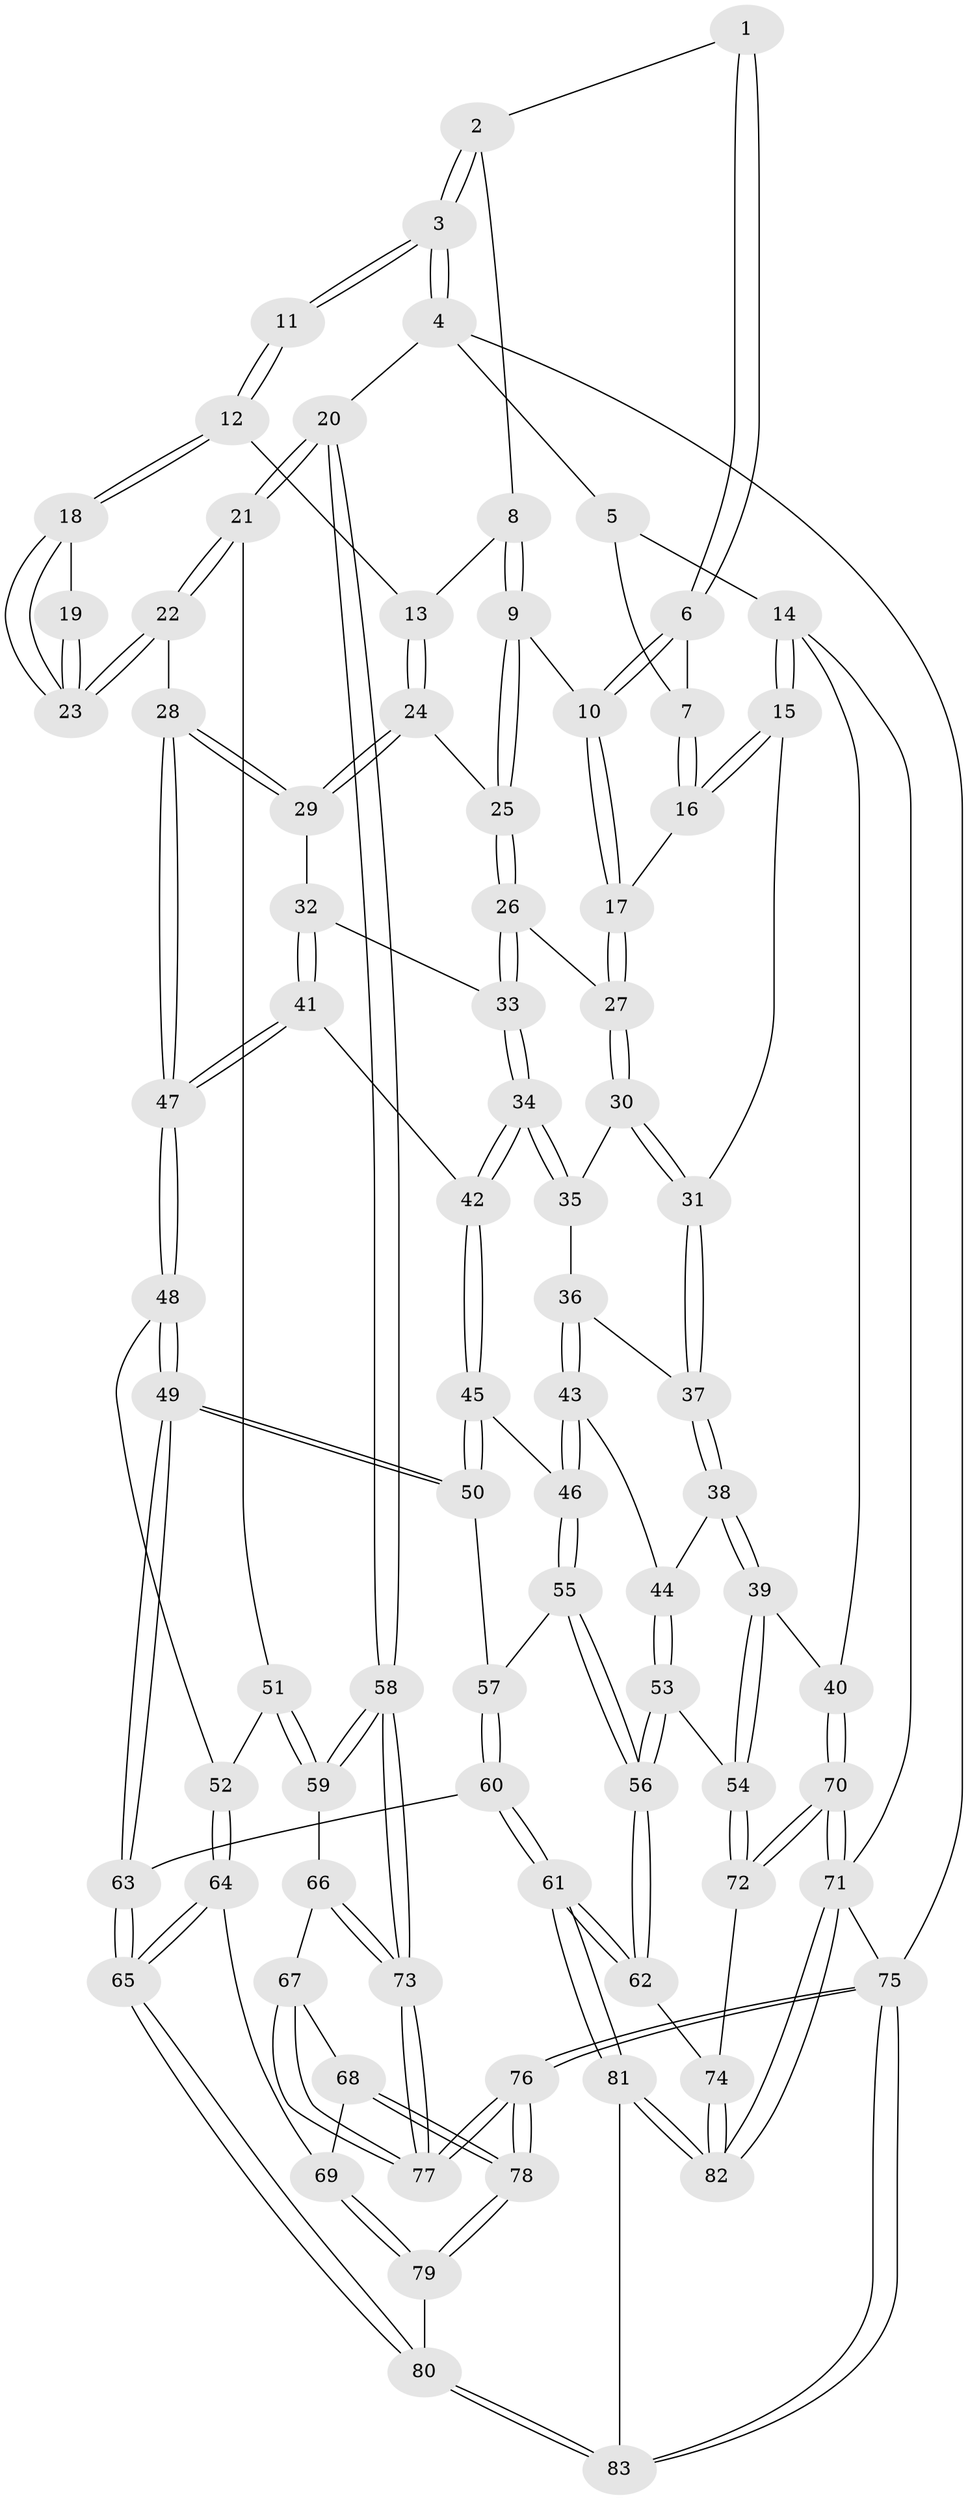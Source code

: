 // Generated by graph-tools (version 1.1) at 2025/16/03/09/25 04:16:47]
// undirected, 83 vertices, 204 edges
graph export_dot {
graph [start="1"]
  node [color=gray90,style=filled];
  1 [pos="+0.2531946774137854+0"];
  2 [pos="+0.610032133077512+0"];
  3 [pos="+1+0"];
  4 [pos="+1+0"];
  5 [pos="+0.1801994364327863+0"];
  6 [pos="+0.3376599101550304+0.10187165927222121"];
  7 [pos="+0.11571738415310964+0.12791909697986112"];
  8 [pos="+0.6098579430127848+0"];
  9 [pos="+0.45070246285697135+0.17374028637468333"];
  10 [pos="+0.3610522346568842+0.13859061960312255"];
  11 [pos="+1+0"];
  12 [pos="+0.7373066675139371+0.1900046291341766"];
  13 [pos="+0.6841315025143085+0.17637752171772467"];
  14 [pos="+0+0.24767052914222104"];
  15 [pos="+0+0.2362358759958429"];
  16 [pos="+0.08499741042667253+0.18312771294281818"];
  17 [pos="+0.22880173449229976+0.2605405969558481"];
  18 [pos="+0.8071510027952058+0.29421570696842225"];
  19 [pos="+1+0.06118273914306758"];
  20 [pos="+1+0.4817445557062703"];
  21 [pos="+0.8920964083848192+0.45692363031581934"];
  22 [pos="+0.8677567092737097+0.44088832949813744"];
  23 [pos="+0.8474045506766253+0.3777097110247487"];
  24 [pos="+0.5452513294383208+0.23978845246850694"];
  25 [pos="+0.5068861112423741+0.24794087079344493"];
  26 [pos="+0.5041322137444292+0.2567927325720475"];
  27 [pos="+0.24072677317500976+0.31217853353465563"];
  28 [pos="+0.8337711282152444+0.44384987855290536"];
  29 [pos="+0.76501547772876+0.43624899590685284"];
  30 [pos="+0.24188755024989472+0.35479855895403156"];
  31 [pos="+0.15908884232045203+0.4158552734398903"];
  32 [pos="+0.6736400481765543+0.44713739198338825"];
  33 [pos="+0.50289299662328+0.2635219577107254"];
  34 [pos="+0.43627580384614495+0.4467984102671523"];
  35 [pos="+0.2960338711590385+0.38853335794282085"];
  36 [pos="+0.24032297315820023+0.5187714673394836"];
  37 [pos="+0.14962328050267915+0.4498885753962729"];
  38 [pos="+0.07656514030117842+0.5250810854100636"];
  39 [pos="+0+0.547909904160674"];
  40 [pos="+0+0.5292065245353417"];
  41 [pos="+0.556684575622216+0.5007057422697685"];
  42 [pos="+0.4455785709945463+0.4874443528329015"];
  43 [pos="+0.26651303729595216+0.5533080347370234"];
  44 [pos="+0.1722184819459046+0.6087771694079807"];
  45 [pos="+0.44106085827879465+0.4978573041758997"];
  46 [pos="+0.3592811348794332+0.5740869415000802"];
  47 [pos="+0.637558157231377+0.6003412781490023"];
  48 [pos="+0.6391525608925378+0.6285418219286768"];
  49 [pos="+0.576939533782084+0.7128471860032504"];
  50 [pos="+0.5266879331805526+0.6663578426219934"];
  51 [pos="+0.8028459076082667+0.6405702010491977"];
  52 [pos="+0.7818752370243216+0.6641224519935269"];
  53 [pos="+0.1777121190378392+0.68909879979062"];
  54 [pos="+0.09488377253932676+0.7107645900948835"];
  55 [pos="+0.3484815921158226+0.6321531210762142"];
  56 [pos="+0.2597096384623106+0.7454037218308297"];
  57 [pos="+0.4194951275603292+0.7046473074941758"];
  58 [pos="+1+0.5425979091253627"];
  59 [pos="+0.9010307930539552+0.7346080160056524"];
  60 [pos="+0.4509719248224638+0.8423369494182464"];
  61 [pos="+0.35445113927131905+0.8850619513100086"];
  62 [pos="+0.26970510945059756+0.8128827476106375"];
  63 [pos="+0.5929199894829539+0.8346355196487482"];
  64 [pos="+0.7565939091656219+0.7599166402470063"];
  65 [pos="+0.5936078655276423+0.8351263062533519"];
  66 [pos="+0.8996299514487878+0.7427259629961073"];
  67 [pos="+0.8915340793095997+0.7738253412224639"];
  68 [pos="+0.8801013826613713+0.7846119439842373"];
  69 [pos="+0.8091653424521956+0.7975543568603094"];
  70 [pos="+0+0.9340050989664238"];
  71 [pos="+0+1"];
  72 [pos="+0.0193012346194794+0.8457763463987223"];
  73 [pos="+1+0.8196102383549964"];
  74 [pos="+0.12428487579478524+0.8740600506384849"];
  75 [pos="+1+1"];
  76 [pos="+1+1"];
  77 [pos="+1+0.8530686064285194"];
  78 [pos="+1+1"];
  79 [pos="+0.8295134810340804+0.8969329656230891"];
  80 [pos="+0.6401836415437149+0.9622535832523995"];
  81 [pos="+0.31254827394684354+1"];
  82 [pos="+0.24650579263851513+1"];
  83 [pos="+0.6430334410524338+1"];
  1 -- 2;
  1 -- 6;
  1 -- 6;
  2 -- 3;
  2 -- 3;
  2 -- 8;
  3 -- 4;
  3 -- 4;
  3 -- 11;
  3 -- 11;
  4 -- 5;
  4 -- 20;
  4 -- 75;
  5 -- 7;
  5 -- 14;
  6 -- 7;
  6 -- 10;
  6 -- 10;
  7 -- 16;
  7 -- 16;
  8 -- 9;
  8 -- 9;
  8 -- 13;
  9 -- 10;
  9 -- 25;
  9 -- 25;
  10 -- 17;
  10 -- 17;
  11 -- 12;
  11 -- 12;
  12 -- 13;
  12 -- 18;
  12 -- 18;
  13 -- 24;
  13 -- 24;
  14 -- 15;
  14 -- 15;
  14 -- 40;
  14 -- 71;
  15 -- 16;
  15 -- 16;
  15 -- 31;
  16 -- 17;
  17 -- 27;
  17 -- 27;
  18 -- 19;
  18 -- 23;
  18 -- 23;
  19 -- 23;
  19 -- 23;
  20 -- 21;
  20 -- 21;
  20 -- 58;
  20 -- 58;
  21 -- 22;
  21 -- 22;
  21 -- 51;
  22 -- 23;
  22 -- 23;
  22 -- 28;
  24 -- 25;
  24 -- 29;
  24 -- 29;
  25 -- 26;
  25 -- 26;
  26 -- 27;
  26 -- 33;
  26 -- 33;
  27 -- 30;
  27 -- 30;
  28 -- 29;
  28 -- 29;
  28 -- 47;
  28 -- 47;
  29 -- 32;
  30 -- 31;
  30 -- 31;
  30 -- 35;
  31 -- 37;
  31 -- 37;
  32 -- 33;
  32 -- 41;
  32 -- 41;
  33 -- 34;
  33 -- 34;
  34 -- 35;
  34 -- 35;
  34 -- 42;
  34 -- 42;
  35 -- 36;
  36 -- 37;
  36 -- 43;
  36 -- 43;
  37 -- 38;
  37 -- 38;
  38 -- 39;
  38 -- 39;
  38 -- 44;
  39 -- 40;
  39 -- 54;
  39 -- 54;
  40 -- 70;
  40 -- 70;
  41 -- 42;
  41 -- 47;
  41 -- 47;
  42 -- 45;
  42 -- 45;
  43 -- 44;
  43 -- 46;
  43 -- 46;
  44 -- 53;
  44 -- 53;
  45 -- 46;
  45 -- 50;
  45 -- 50;
  46 -- 55;
  46 -- 55;
  47 -- 48;
  47 -- 48;
  48 -- 49;
  48 -- 49;
  48 -- 52;
  49 -- 50;
  49 -- 50;
  49 -- 63;
  49 -- 63;
  50 -- 57;
  51 -- 52;
  51 -- 59;
  51 -- 59;
  52 -- 64;
  52 -- 64;
  53 -- 54;
  53 -- 56;
  53 -- 56;
  54 -- 72;
  54 -- 72;
  55 -- 56;
  55 -- 56;
  55 -- 57;
  56 -- 62;
  56 -- 62;
  57 -- 60;
  57 -- 60;
  58 -- 59;
  58 -- 59;
  58 -- 73;
  58 -- 73;
  59 -- 66;
  60 -- 61;
  60 -- 61;
  60 -- 63;
  61 -- 62;
  61 -- 62;
  61 -- 81;
  61 -- 81;
  62 -- 74;
  63 -- 65;
  63 -- 65;
  64 -- 65;
  64 -- 65;
  64 -- 69;
  65 -- 80;
  65 -- 80;
  66 -- 67;
  66 -- 73;
  66 -- 73;
  67 -- 68;
  67 -- 77;
  67 -- 77;
  68 -- 69;
  68 -- 78;
  68 -- 78;
  69 -- 79;
  69 -- 79;
  70 -- 71;
  70 -- 71;
  70 -- 72;
  70 -- 72;
  71 -- 82;
  71 -- 82;
  71 -- 75;
  72 -- 74;
  73 -- 77;
  73 -- 77;
  74 -- 82;
  74 -- 82;
  75 -- 76;
  75 -- 76;
  75 -- 83;
  75 -- 83;
  76 -- 77;
  76 -- 77;
  76 -- 78;
  76 -- 78;
  78 -- 79;
  78 -- 79;
  79 -- 80;
  80 -- 83;
  80 -- 83;
  81 -- 82;
  81 -- 82;
  81 -- 83;
}
